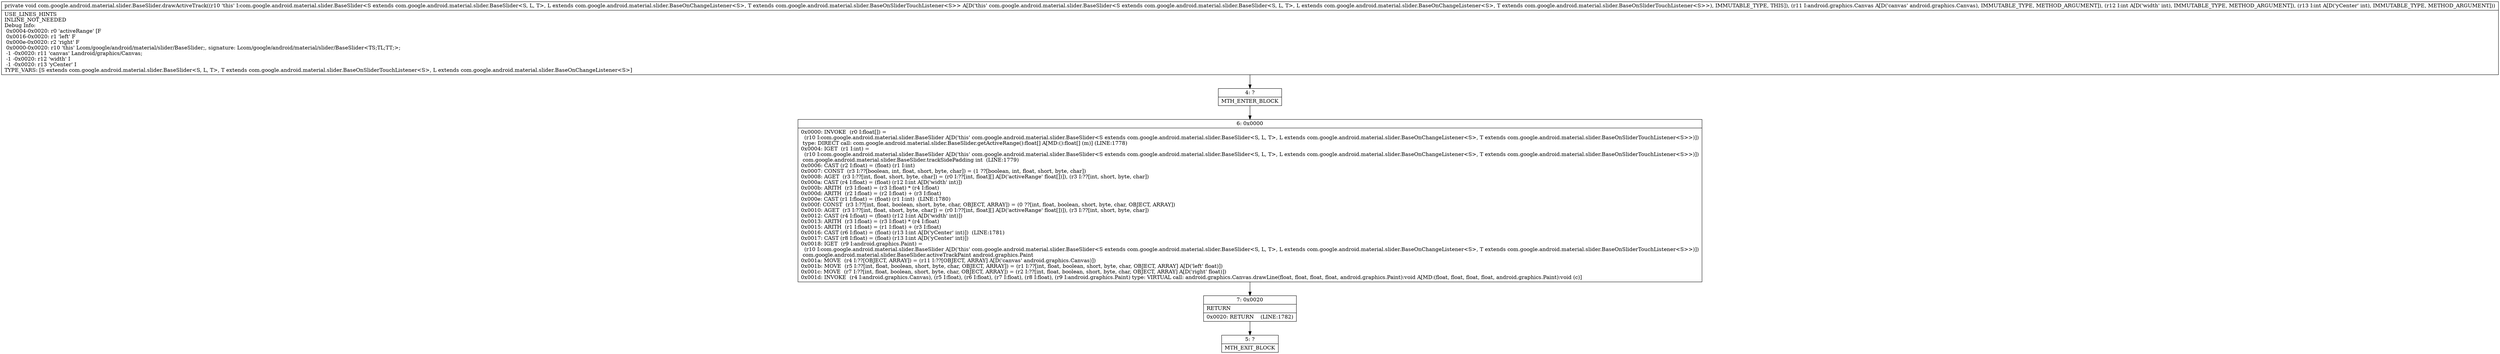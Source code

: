 digraph "CFG forcom.google.android.material.slider.BaseSlider.drawActiveTrack(Landroid\/graphics\/Canvas;II)V" {
Node_4 [shape=record,label="{4\:\ ?|MTH_ENTER_BLOCK\l}"];
Node_6 [shape=record,label="{6\:\ 0x0000|0x0000: INVOKE  (r0 I:float[]) = \l  (r10 I:com.google.android.material.slider.BaseSlider A[D('this' com.google.android.material.slider.BaseSlider\<S extends com.google.android.material.slider.BaseSlider\<S, L, T\>, L extends com.google.android.material.slider.BaseOnChangeListener\<S\>, T extends com.google.android.material.slider.BaseOnSliderTouchListener\<S\>\>)])\l type: DIRECT call: com.google.android.material.slider.BaseSlider.getActiveRange():float[] A[MD:():float[] (m)] (LINE:1778)\l0x0004: IGET  (r1 I:int) = \l  (r10 I:com.google.android.material.slider.BaseSlider A[D('this' com.google.android.material.slider.BaseSlider\<S extends com.google.android.material.slider.BaseSlider\<S, L, T\>, L extends com.google.android.material.slider.BaseOnChangeListener\<S\>, T extends com.google.android.material.slider.BaseOnSliderTouchListener\<S\>\>)])\l com.google.android.material.slider.BaseSlider.trackSidePadding int  (LINE:1779)\l0x0006: CAST (r2 I:float) = (float) (r1 I:int) \l0x0007: CONST  (r3 I:??[boolean, int, float, short, byte, char]) = (1 ??[boolean, int, float, short, byte, char]) \l0x0008: AGET  (r3 I:??[int, float, short, byte, char]) = (r0 I:??[int, float][] A[D('activeRange' float[])]), (r3 I:??[int, short, byte, char]) \l0x000a: CAST (r4 I:float) = (float) (r12 I:int A[D('width' int)]) \l0x000b: ARITH  (r3 I:float) = (r3 I:float) * (r4 I:float) \l0x000d: ARITH  (r2 I:float) = (r2 I:float) + (r3 I:float) \l0x000e: CAST (r1 I:float) = (float) (r1 I:int)  (LINE:1780)\l0x000f: CONST  (r3 I:??[int, float, boolean, short, byte, char, OBJECT, ARRAY]) = (0 ??[int, float, boolean, short, byte, char, OBJECT, ARRAY]) \l0x0010: AGET  (r3 I:??[int, float, short, byte, char]) = (r0 I:??[int, float][] A[D('activeRange' float[])]), (r3 I:??[int, short, byte, char]) \l0x0012: CAST (r4 I:float) = (float) (r12 I:int A[D('width' int)]) \l0x0013: ARITH  (r3 I:float) = (r3 I:float) * (r4 I:float) \l0x0015: ARITH  (r1 I:float) = (r1 I:float) + (r3 I:float) \l0x0016: CAST (r6 I:float) = (float) (r13 I:int A[D('yCenter' int)])  (LINE:1781)\l0x0017: CAST (r8 I:float) = (float) (r13 I:int A[D('yCenter' int)]) \l0x0018: IGET  (r9 I:android.graphics.Paint) = \l  (r10 I:com.google.android.material.slider.BaseSlider A[D('this' com.google.android.material.slider.BaseSlider\<S extends com.google.android.material.slider.BaseSlider\<S, L, T\>, L extends com.google.android.material.slider.BaseOnChangeListener\<S\>, T extends com.google.android.material.slider.BaseOnSliderTouchListener\<S\>\>)])\l com.google.android.material.slider.BaseSlider.activeTrackPaint android.graphics.Paint \l0x001a: MOVE  (r4 I:??[OBJECT, ARRAY]) = (r11 I:??[OBJECT, ARRAY] A[D('canvas' android.graphics.Canvas)]) \l0x001b: MOVE  (r5 I:??[int, float, boolean, short, byte, char, OBJECT, ARRAY]) = (r1 I:??[int, float, boolean, short, byte, char, OBJECT, ARRAY] A[D('left' float)]) \l0x001c: MOVE  (r7 I:??[int, float, boolean, short, byte, char, OBJECT, ARRAY]) = (r2 I:??[int, float, boolean, short, byte, char, OBJECT, ARRAY] A[D('right' float)]) \l0x001d: INVOKE  (r4 I:android.graphics.Canvas), (r5 I:float), (r6 I:float), (r7 I:float), (r8 I:float), (r9 I:android.graphics.Paint) type: VIRTUAL call: android.graphics.Canvas.drawLine(float, float, float, float, android.graphics.Paint):void A[MD:(float, float, float, float, android.graphics.Paint):void (c)]\l}"];
Node_7 [shape=record,label="{7\:\ 0x0020|RETURN\l|0x0020: RETURN    (LINE:1782)\l}"];
Node_5 [shape=record,label="{5\:\ ?|MTH_EXIT_BLOCK\l}"];
MethodNode[shape=record,label="{private void com.google.android.material.slider.BaseSlider.drawActiveTrack((r10 'this' I:com.google.android.material.slider.BaseSlider\<S extends com.google.android.material.slider.BaseSlider\<S, L, T\>, L extends com.google.android.material.slider.BaseOnChangeListener\<S\>, T extends com.google.android.material.slider.BaseOnSliderTouchListener\<S\>\> A[D('this' com.google.android.material.slider.BaseSlider\<S extends com.google.android.material.slider.BaseSlider\<S, L, T\>, L extends com.google.android.material.slider.BaseOnChangeListener\<S\>, T extends com.google.android.material.slider.BaseOnSliderTouchListener\<S\>\>), IMMUTABLE_TYPE, THIS]), (r11 I:android.graphics.Canvas A[D('canvas' android.graphics.Canvas), IMMUTABLE_TYPE, METHOD_ARGUMENT]), (r12 I:int A[D('width' int), IMMUTABLE_TYPE, METHOD_ARGUMENT]), (r13 I:int A[D('yCenter' int), IMMUTABLE_TYPE, METHOD_ARGUMENT]))  | USE_LINES_HINTS\lINLINE_NOT_NEEDED\lDebug Info:\l  0x0004\-0x0020: r0 'activeRange' [F\l  0x0016\-0x0020: r1 'left' F\l  0x000e\-0x0020: r2 'right' F\l  0x0000\-0x0020: r10 'this' Lcom\/google\/android\/material\/slider\/BaseSlider;, signature: Lcom\/google\/android\/material\/slider\/BaseSlider\<TS;TL;TT;\>;\l  \-1 \-0x0020: r11 'canvas' Landroid\/graphics\/Canvas;\l  \-1 \-0x0020: r12 'width' I\l  \-1 \-0x0020: r13 'yCenter' I\lTYPE_VARS: [S extends com.google.android.material.slider.BaseSlider\<S, L, T\>, T extends com.google.android.material.slider.BaseOnSliderTouchListener\<S\>, L extends com.google.android.material.slider.BaseOnChangeListener\<S\>]\l}"];
MethodNode -> Node_4;Node_4 -> Node_6;
Node_6 -> Node_7;
Node_7 -> Node_5;
}

